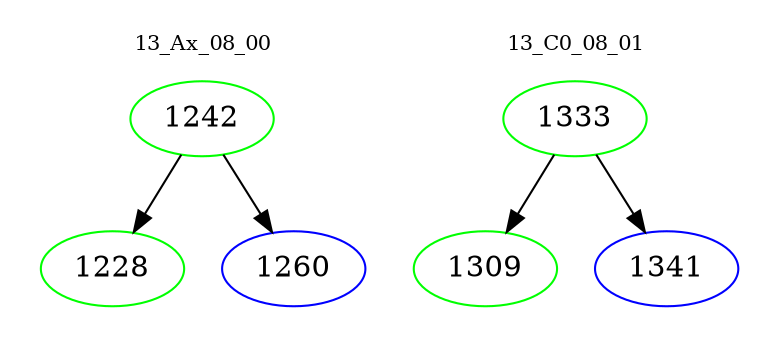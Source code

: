 digraph{
subgraph cluster_0 {
color = white
label = "13_Ax_08_00";
fontsize=10;
T0_1242 [label="1242", color="green"]
T0_1242 -> T0_1228 [color="black"]
T0_1228 [label="1228", color="green"]
T0_1242 -> T0_1260 [color="black"]
T0_1260 [label="1260", color="blue"]
}
subgraph cluster_1 {
color = white
label = "13_C0_08_01";
fontsize=10;
T1_1333 [label="1333", color="green"]
T1_1333 -> T1_1309 [color="black"]
T1_1309 [label="1309", color="green"]
T1_1333 -> T1_1341 [color="black"]
T1_1341 [label="1341", color="blue"]
}
}

